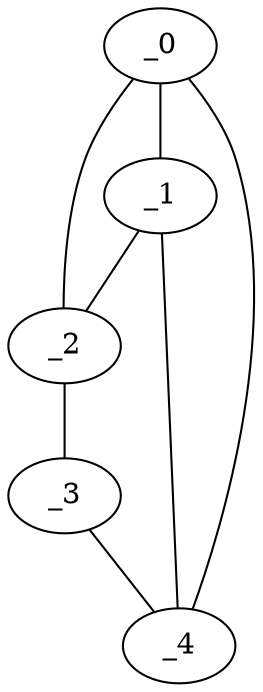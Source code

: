 graph MP1_0107 {
	_0	 [x="1.15265",
		y="1.56576"];
	_1	 [x="2.56435",
		y="2.62801"];
	_0 -- _1;
	_2	 [x="2.87922",
		y="0.582268"];
	_0 -- _2;
	_4	 [x="0.69863",
		y="3.11641"];
	_0 -- _4;
	_1 -- _2;
	_1 -- _4;
	_3	 [x="0.123813",
		y="0.140714"];
	_2 -- _3;
	_3 -- _4;
}
